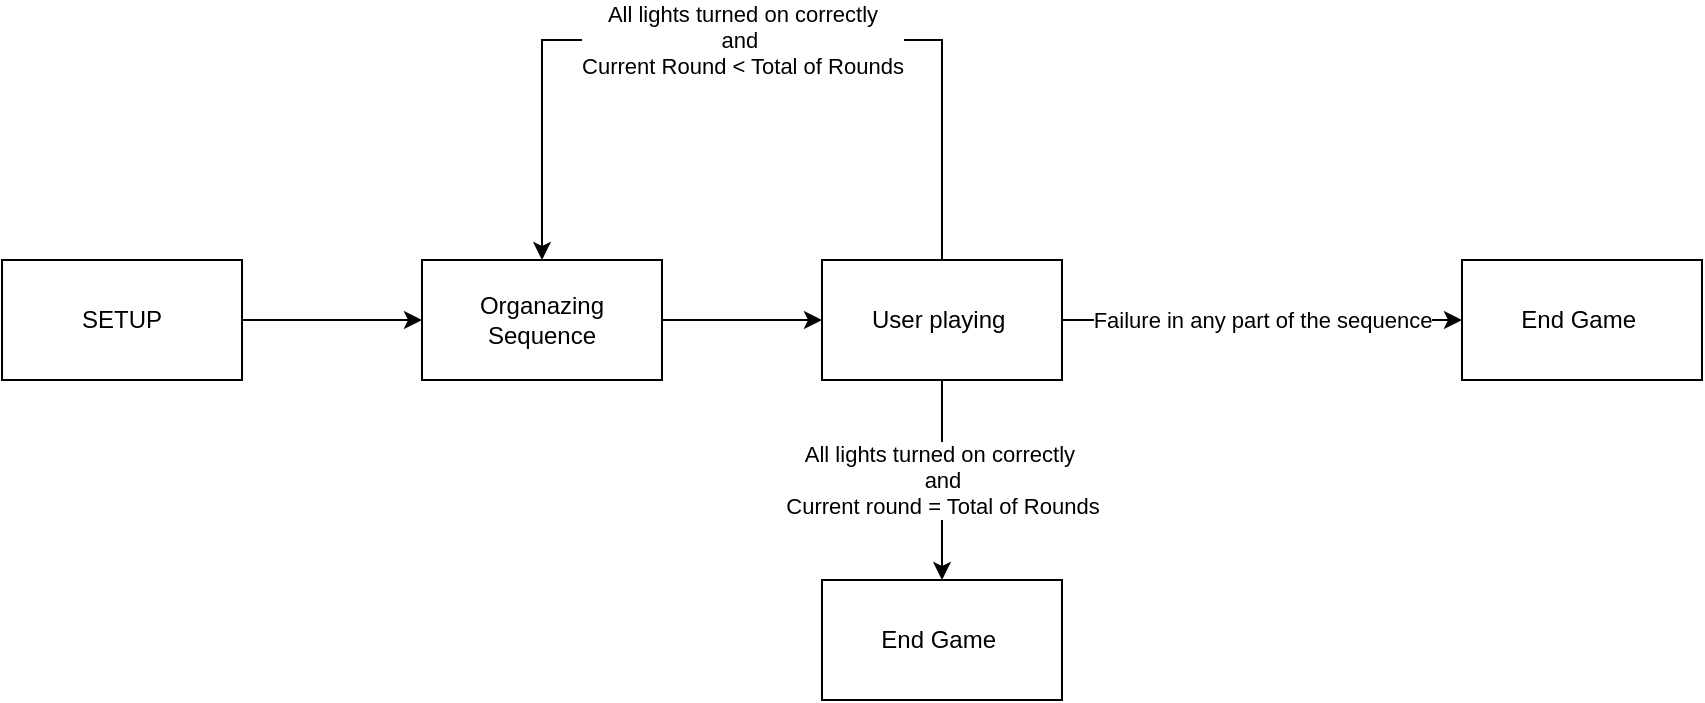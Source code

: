 <mxfile version="17.1.3" type="device"><diagram id="vVfBOshKcIStDKtAv2U5" name="Page-1"><mxGraphModel dx="868" dy="442" grid="1" gridSize="10" guides="1" tooltips="1" connect="1" arrows="1" fold="1" page="1" pageScale="1" pageWidth="827" pageHeight="1169" math="0" shadow="0"><root><mxCell id="0"/><mxCell id="1" parent="0"/><mxCell id="HTFOk3VOSzC8YbEJlizT-1" value="SETUP" style="rounded=0;whiteSpace=wrap;html=1;" parent="1" vertex="1"><mxGeometry x="20" y="140" width="120" height="60" as="geometry"/></mxCell><mxCell id="HTFOk3VOSzC8YbEJlizT-2" value="" style="endArrow=classic;html=1;rounded=0;exitX=1;exitY=0.5;exitDx=0;exitDy=0;" parent="1" source="HTFOk3VOSzC8YbEJlizT-1" edge="1"><mxGeometry width="50" height="50" relative="1" as="geometry"><mxPoint x="390" y="260" as="sourcePoint"/><mxPoint x="230" y="170" as="targetPoint"/></mxGeometry></mxCell><mxCell id="HTFOk3VOSzC8YbEJlizT-3" value="User playing&amp;nbsp;" style="rounded=0;whiteSpace=wrap;html=1;" parent="1" vertex="1"><mxGeometry x="430" y="140" width="120" height="60" as="geometry"/></mxCell><mxCell id="HTFOk3VOSzC8YbEJlizT-4" value="Organazing Sequence" style="rounded=0;whiteSpace=wrap;html=1;" parent="1" vertex="1"><mxGeometry x="230" y="140" width="120" height="60" as="geometry"/></mxCell><mxCell id="HTFOk3VOSzC8YbEJlizT-5" value="" style="endArrow=classic;html=1;rounded=0;exitX=1;exitY=0.5;exitDx=0;exitDy=0;entryX=0;entryY=0.5;entryDx=0;entryDy=0;" parent="1" source="HTFOk3VOSzC8YbEJlizT-4" target="HTFOk3VOSzC8YbEJlizT-3" edge="1"><mxGeometry width="50" height="50" relative="1" as="geometry"><mxPoint x="390" y="260" as="sourcePoint"/><mxPoint x="440" y="210" as="targetPoint"/></mxGeometry></mxCell><mxCell id="HTFOk3VOSzC8YbEJlizT-7" value="All lights turned on correctly&amp;nbsp;&lt;br&gt;and&lt;br&gt;Current round = Total of Rounds" style="endArrow=classic;html=1;rounded=0;exitX=0.5;exitY=1;exitDx=0;exitDy=0;entryX=0.5;entryY=0;entryDx=0;entryDy=0;" parent="1" source="HTFOk3VOSzC8YbEJlizT-3" target="HTFOk3VOSzC8YbEJlizT-8" edge="1"><mxGeometry width="50" height="50" relative="1" as="geometry"><mxPoint x="390" y="260" as="sourcePoint"/><mxPoint x="490" y="250" as="targetPoint"/></mxGeometry></mxCell><mxCell id="HTFOk3VOSzC8YbEJlizT-8" value="End Game&amp;nbsp;" style="rounded=0;whiteSpace=wrap;html=1;" parent="1" vertex="1"><mxGeometry x="430" y="300" width="120" height="60" as="geometry"/></mxCell><mxCell id="HTFOk3VOSzC8YbEJlizT-10" value="Failure in any part of the sequence" style="endArrow=classic;html=1;rounded=0;exitX=1;exitY=0.5;exitDx=0;exitDy=0;" parent="1" source="HTFOk3VOSzC8YbEJlizT-3" edge="1"><mxGeometry width="50" height="50" relative="1" as="geometry"><mxPoint x="390" y="260" as="sourcePoint"/><mxPoint x="750" y="170" as="targetPoint"/></mxGeometry></mxCell><mxCell id="HTFOk3VOSzC8YbEJlizT-11" value="End Game&amp;nbsp;" style="rounded=0;whiteSpace=wrap;html=1;" parent="1" vertex="1"><mxGeometry x="750" y="140" width="120" height="60" as="geometry"/></mxCell><mxCell id="HTFOk3VOSzC8YbEJlizT-14" value="All lights turned on correctly&lt;br&gt;and&amp;nbsp;&lt;br&gt;Current Round &amp;lt; Total of Rounds" style="endArrow=classic;html=1;rounded=0;exitX=0.5;exitY=0;exitDx=0;exitDy=0;entryX=0.5;entryY=0;entryDx=0;entryDy=0;" parent="1" source="HTFOk3VOSzC8YbEJlizT-3" edge="1" target="HTFOk3VOSzC8YbEJlizT-4"><mxGeometry width="50" height="50" relative="1" as="geometry"><mxPoint x="330" y="230" as="sourcePoint"/><mxPoint x="490" y="50" as="targetPoint"/><Array as="points"><mxPoint x="490" y="30"/><mxPoint x="290" y="30"/></Array></mxGeometry></mxCell></root></mxGraphModel></diagram></mxfile>